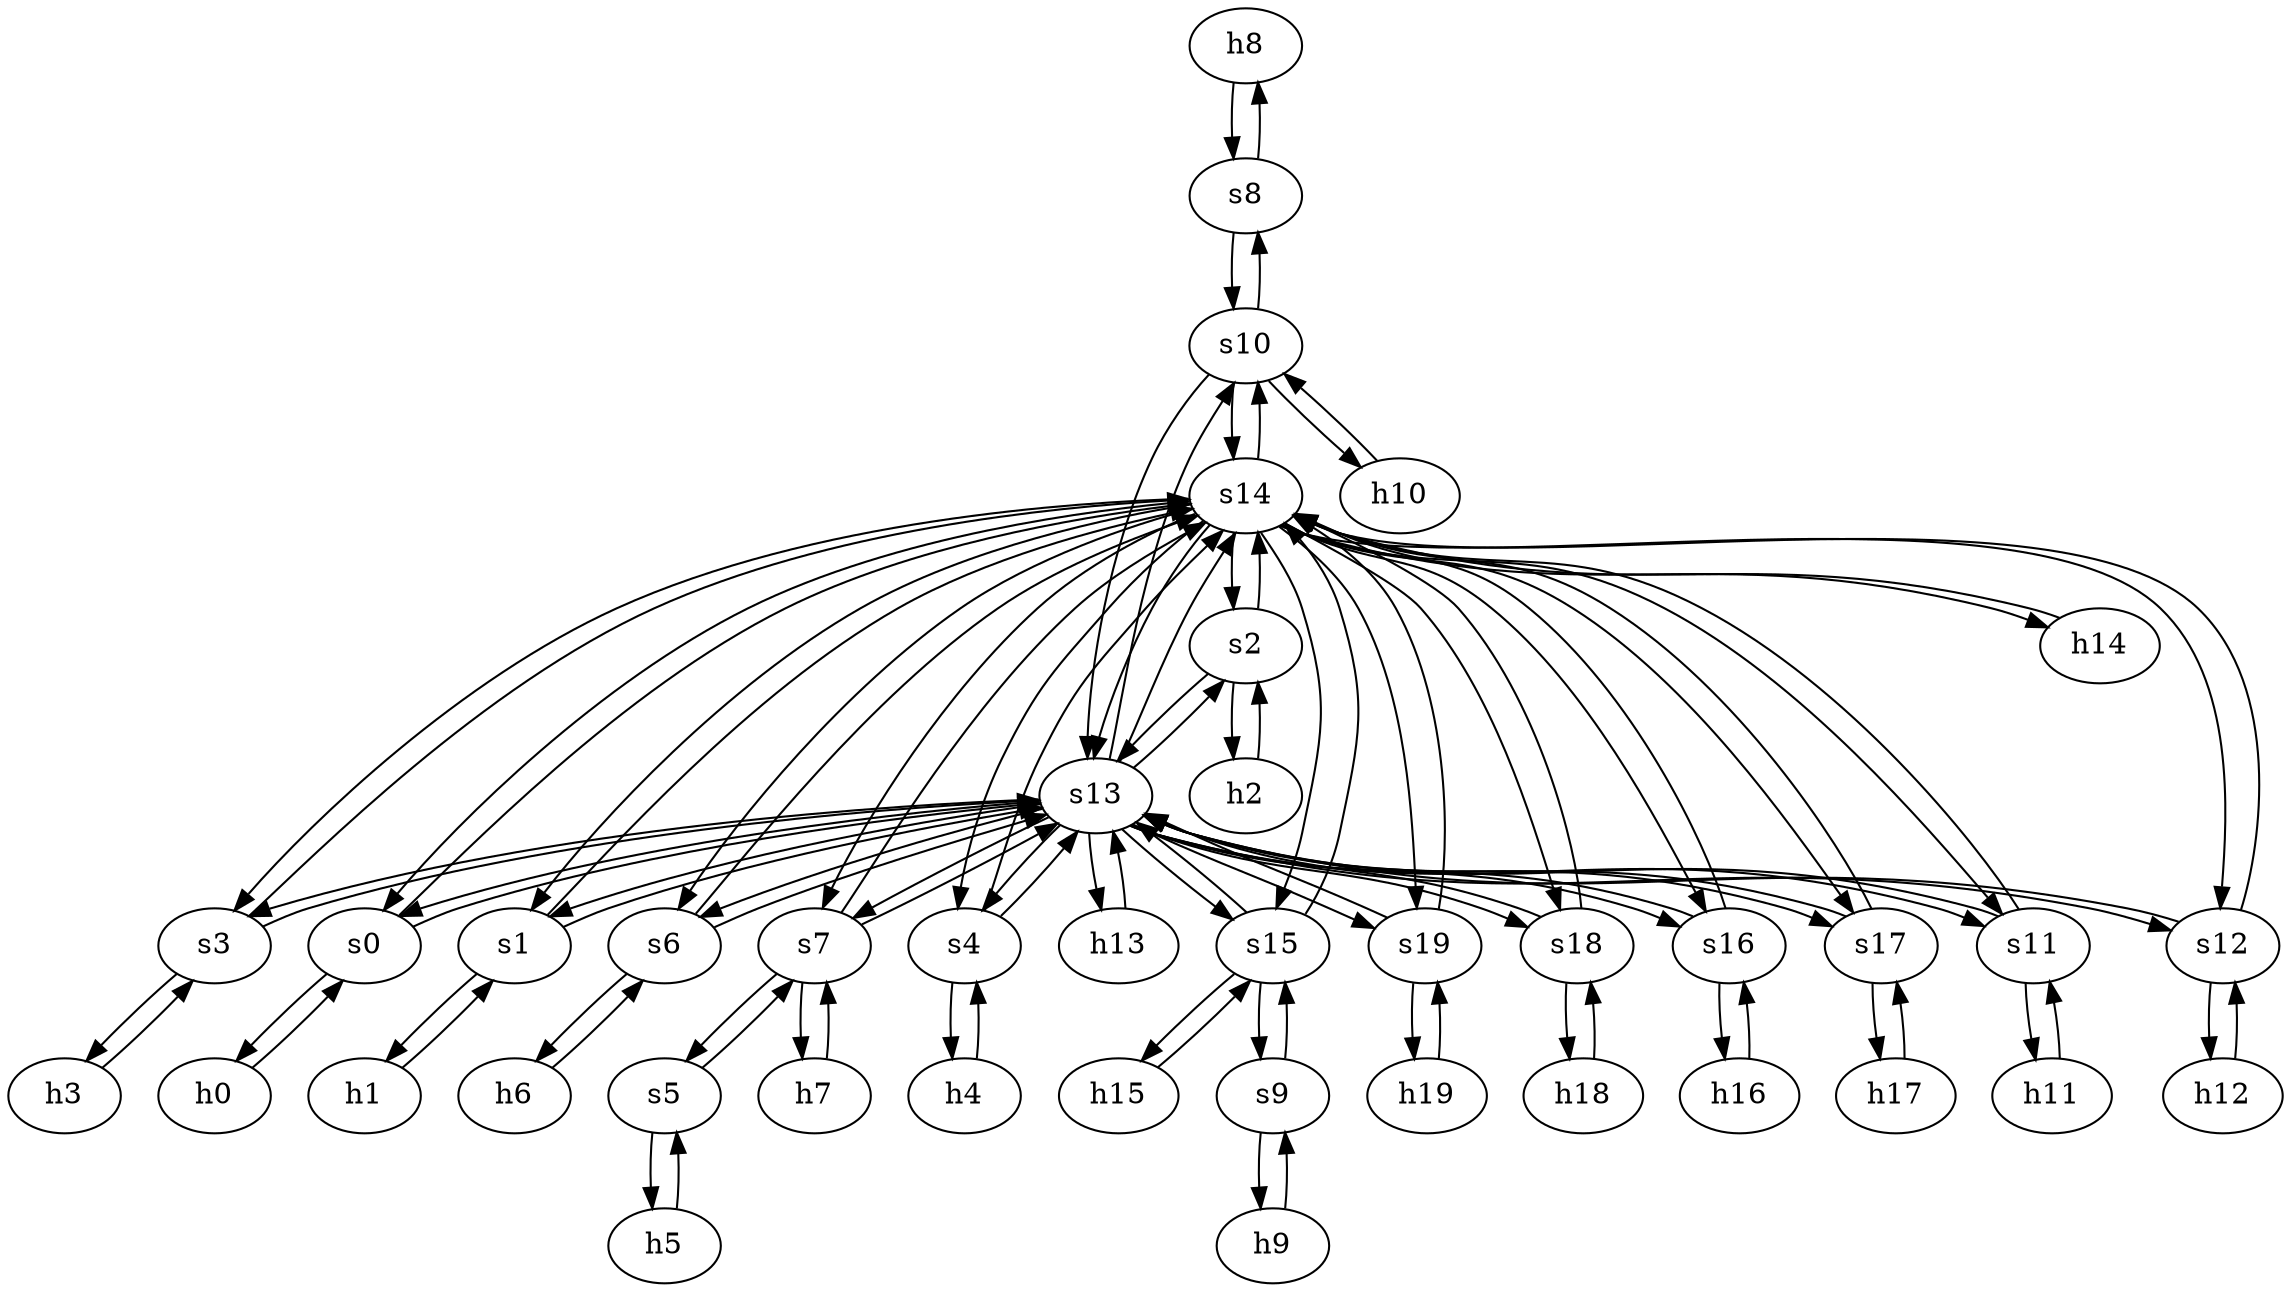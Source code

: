strict digraph "Janet Lense" {
	h8	 [ip="111.0.8.8",
		mac="00:00:00:00:8:8",
		type=host];
	s8	 [id=8,
		type=switch];
	h8 -> s8	 [capacity="1Gbps",
		cost=1,
		dst_port=1,
		src_port=1];
	h9	 [ip="111.0.9.9",
		mac="00:00:00:00:9:9",
		type=host];
	s9	 [id=9,
		type=switch];
	h9 -> s9	 [capacity="1Gbps",
		cost=1,
		dst_port=1,
		src_port=1];
	h2	 [ip="111.0.2.2",
		mac="00:00:00:00:2:2",
		type=host];
	s2	 [id=2,
		type=switch];
	h2 -> s2	 [capacity="1Gbps",
		cost=1,
		dst_port=1,
		src_port=1];
	h3	 [ip="111.0.3.3",
		mac="00:00:00:00:3:3",
		type=host];
	s3	 [id=3,
		type=switch];
	h3 -> s3	 [capacity="1Gbps",
		cost=1,
		dst_port=1,
		src_port=1];
	h0	 [ip="111.0.0.0",
		mac="00:00:00:00:0:0",
		type=host];
	s0	 [id=0,
		type=switch];
	h0 -> s0	 [capacity="1Gbps",
		cost=1,
		dst_port=1,
		src_port=1];
	h1	 [ip="111.0.1.1",
		mac="00:00:00:00:1:1",
		type=host];
	s1	 [id=1,
		type=switch];
	h1 -> s1	 [capacity="1Gbps",
		cost=1,
		dst_port=1,
		src_port=1];
	h6	 [ip="111.0.6.6",
		mac="00:00:00:00:6:6",
		type=host];
	s6	 [id=6,
		type=switch];
	h6 -> s6	 [capacity="1Gbps",
		cost=1,
		dst_port=1,
		src_port=1];
	h7	 [ip="111.0.7.7",
		mac="00:00:00:00:7:7",
		type=host];
	s7	 [id=7,
		type=switch];
	h7 -> s7	 [capacity="1Gbps",
		cost=1,
		dst_port=1,
		src_port=1];
	h4	 [ip="111.0.4.4",
		mac="00:00:00:00:4:4",
		type=host];
	s4	 [id=4,
		type=switch];
	h4 -> s4	 [capacity="1Gbps",
		cost=1,
		dst_port=1,
		src_port=1];
	h5	 [ip="111.0.5.5",
		mac="00:00:00:00:5:5",
		type=host];
	s5	 [id=5,
		type=switch];
	h5 -> s5	 [capacity="1Gbps",
		cost=1,
		dst_port=1,
		src_port=1];
	s9 -> h9	 [capacity="1Gbps",
		cost=1,
		dst_port=1,
		src_port=1];
	s15	 [id=15,
		type=switch];
	s9 -> s15	 [capacity="1Gbps",
		cost=1,
		dst_port=2,
		src_port=2];
	s8 -> h8	 [capacity="1Gbps",
		cost=1,
		dst_port=1,
		src_port=1];
	s10	 [id=10,
		type=switch];
	s8 -> s10	 [capacity="1Gbps",
		cost=1,
		dst_port=2,
		src_port=2];
	s14	 [id=14,
		type=switch];
	s3 -> s14	 [capacity="1Gbps",
		cost=1,
		dst_port=5,
		src_port=3];
	s13	 [id=13,
		type=switch];
	s3 -> s13	 [capacity="1Gbps",
		cost=1,
		dst_port=7,
		src_port=2];
	s3 -> h3	 [capacity="1Gbps",
		cost=1,
		dst_port=1,
		src_port=1];
	s2 -> h2	 [capacity="1Gbps",
		cost=1,
		dst_port=1,
		src_port=1];
	s2 -> s14	 [capacity="1Gbps",
		cost=1,
		dst_port=4,
		src_port=3];
	s2 -> s13	 [capacity="1Gbps",
		cost=1,
		dst_port=6,
		src_port=2];
	s1 -> s14	 [capacity="1Gbps",
		cost=1,
		dst_port=3,
		src_port=4];
	s1 -> s13	 [capacity="1Gbps",
		cost=1,
		dst_port=5,
		src_port=3];
	s1 -> h1	 [capacity="1Gbps",
		cost=1,
		dst_port=1,
		src_port=1];
	s0 -> s14	 [capacity="1Gbps",
		cost=1,
		dst_port=2,
		src_port=4];
	s0 -> h0	 [capacity="1Gbps",
		cost=1,
		dst_port=1,
		src_port=1];
	s0 -> s13	 [capacity="1Gbps",
		cost=1,
		dst_port=3,
		src_port=3];
	s7 -> s14	 [capacity="1Gbps",
		cost=1,
		dst_port=8,
		src_port=3];
	s7 -> s13	 [capacity="1Gbps",
		cost=1,
		dst_port=10,
		src_port=4];
	s7 -> s5	 [capacity="1Gbps",
		cost=1,
		dst_port=2,
		src_port=2];
	s7 -> h7	 [capacity="1Gbps",
		cost=1,
		dst_port=1,
		src_port=1];
	s6 -> s14	 [capacity="1Gbps",
		cost=1,
		dst_port=7,
		src_port=3];
	s6 -> h6	 [capacity="1Gbps",
		cost=1,
		dst_port=1,
		src_port=1];
	s6 -> s13	 [capacity="1Gbps",
		cost=1,
		dst_port=9,
		src_port=2];
	s5 -> s7	 [capacity="1Gbps",
		cost=1,
		dst_port=2,
		src_port=2];
	s5 -> h5	 [capacity="1Gbps",
		cost=1,
		dst_port=1,
		src_port=1];
	s4 -> s14	 [capacity="1Gbps",
		cost=1,
		dst_port=6,
		src_port=3];
	s4 -> h4	 [capacity="1Gbps",
		cost=1,
		dst_port=1,
		src_port=1];
	s4 -> s13	 [capacity="1Gbps",
		cost=1,
		dst_port=8,
		src_port=2];
	s19	 [id=19,
		type=switch];
	s19 -> s14	 [capacity="1Gbps",
		cost=1,
		dst_port=21,
		src_port=4];
	s19 -> s13	 [capacity="1Gbps",
		cost=1,
		dst_port=19,
		src_port=2];
	h19	 [ip="111.0.19.19",
		mac="00:00:00:00:19:19",
		type=host];
	s19 -> h19	 [capacity="1Gbps",
		cost=1,
		dst_port=1,
		src_port=1];
	s18	 [id=18,
		type=switch];
	s18 -> s14	 [capacity="1Gbps",
		cost=1,
		dst_port=19,
		src_port=4];
	s18 -> s13	 [capacity="1Gbps",
		cost=1,
		dst_port=18,
		src_port=2];
	h18	 [ip="111.0.18.18",
		mac="00:00:00:00:18:18",
		type=host];
	s18 -> h18	 [capacity="1Gbps",
		cost=1,
		dst_port=1,
		src_port=1];
	s13 -> s14	 [capacity="1Gbps",
		cost=1,
		dst_port=12,
		src_port=14];
	s13 -> s7	 [capacity="1Gbps",
		cost=1,
		dst_port=4,
		src_port=10];
	s13 -> s1	 [capacity="1Gbps",
		cost=1,
		dst_port=3,
		src_port=5];
	s16	 [id=16,
		type=switch];
	s13 -> s16	 [capacity="1Gbps",
		cost=1,
		dst_port=2,
		src_port=16];
	s17	 [id=17,
		type=switch];
	s13 -> s17	 [capacity="1Gbps",
		cost=1,
		dst_port=2,
		src_port=17];
	s13 -> s6	 [capacity="1Gbps",
		cost=1,
		dst_port=2,
		src_port=9];
	s13 -> s19	 [capacity="1Gbps",
		cost=1,
		dst_port=2,
		src_port=19];
	s13 -> s0	 [capacity="1Gbps",
		cost=1,
		dst_port=3,
		src_port=3];
	s13 -> s3	 [capacity="1Gbps",
		cost=1,
		dst_port=2,
		src_port=7];
	s13 -> s2	 [capacity="1Gbps",
		cost=1,
		dst_port=2,
		src_port=6];
	h13	 [ip="111.0.13.13",
		mac="00:00:00:00:13:13",
		type=host];
	s13 -> h13	 [capacity="1Gbps",
		cost=1,
		dst_port=1,
		src_port=1];
	s13 -> s4	 [capacity="1Gbps",
		cost=1,
		dst_port=2,
		src_port=8];
	s11	 [id=11,
		type=switch];
	s13 -> s11	 [capacity="1Gbps",
		cost=1,
		dst_port=2,
		src_port=12];
	s12	 [id=12,
		type=switch];
	s13 -> s12	 [capacity="1Gbps",
		cost=1,
		dst_port=2,
		src_port=13];
	s13 -> s15	 [capacity="1Gbps",
		cost=1,
		dst_port=3,
		src_port=15];
	s13 -> s10	 [capacity="1Gbps",
		cost=1,
		dst_port=3,
		src_port=11];
	s13 -> s18	 [capacity="1Gbps",
		cost=1,
		dst_port=2,
		src_port=18];
	h12	 [ip="111.0.12.12",
		mac="00:00:00:00:12:12",
		type=host];
	s12 -> h12	 [capacity="1Gbps",
		cost=1,
		dst_port=1,
		src_port=1];
	s12 -> s14	 [capacity="1Gbps",
		cost=1,
		dst_port=11,
		src_port=3];
	s12 -> s13	 [capacity="1Gbps",
		cost=1,
		dst_port=13,
		src_port=2];
	s11 -> s14	 [capacity="1Gbps",
		cost=1,
		dst_port=10,
		src_port=3];
	s11 -> s13	 [capacity="1Gbps",
		cost=1,
		dst_port=12,
		src_port=2];
	h11	 [ip="111.0.11.11",
		mac="00:00:00:00:11:11",
		type=host];
	s11 -> h11	 [capacity="1Gbps",
		cost=1,
		dst_port=1,
		src_port=1];
	s10 -> s14	 [capacity="1Gbps",
		cost=1,
		dst_port=9,
		src_port=4];
	s10 -> s13	 [capacity="1Gbps",
		cost=1,
		dst_port=11,
		src_port=3];
	s10 -> s8	 [capacity="1Gbps",
		cost=1,
		dst_port=2,
		src_port=2];
	h10	 [ip="111.0.10.10",
		mac="00:00:00:00:10:10",
		type=host];
	s10 -> h10	 [capacity="1Gbps",
		cost=1,
		dst_port=1,
		src_port=1];
	s17 -> s14	 [capacity="1Gbps",
		cost=1,
		dst_port=17,
		src_port=3];
	h17	 [ip="111.0.17.17",
		mac="00:00:00:00:17:17",
		type=host];
	s17 -> h17	 [capacity="1Gbps",
		cost=1,
		dst_port=1,
		src_port=1];
	s17 -> s13	 [capacity="1Gbps",
		cost=1,
		dst_port=17,
		src_port=2];
	s16 -> s14	 [capacity="1Gbps",
		cost=1,
		dst_port=16,
		src_port=4];
	s16 -> s13	 [capacity="1Gbps",
		cost=1,
		dst_port=16,
		src_port=2];
	h16	 [ip="111.0.16.16",
		mac="00:00:00:00:16:16",
		type=host];
	s16 -> h16	 [capacity="1Gbps",
		cost=1,
		dst_port=1,
		src_port=1];
	s15 -> s14	 [capacity="1Gbps",
		cost=1,
		dst_port=14,
		src_port=5];
	s15 -> s13	 [capacity="1Gbps",
		cost=1,
		dst_port=15,
		src_port=3];
	s15 -> s9	 [capacity="1Gbps",
		cost=1,
		dst_port=2,
		src_port=2];
	h15	 [ip="111.0.15.15",
		mac="00:00:00:00:15:15",
		type=host];
	s15 -> h15	 [capacity="1Gbps",
		cost=1,
		dst_port=1,
		src_port=1];
	s14 -> s7	 [capacity="1Gbps",
		cost=1,
		dst_port=3,
		src_port=8];
	s14 -> s1	 [capacity="1Gbps",
		cost=1,
		dst_port=4,
		src_port=3];
	s14 -> s16	 [capacity="1Gbps",
		cost=1,
		dst_port=4,
		src_port=16];
	s14 -> s17	 [capacity="1Gbps",
		cost=1,
		dst_port=3,
		src_port=17];
	s14 -> s6	 [capacity="1Gbps",
		cost=1,
		dst_port=3,
		src_port=7];
	s14 -> s19	 [capacity="1Gbps",
		cost=1,
		dst_port=4,
		src_port=21];
	s14 -> s0	 [capacity="1Gbps",
		cost=1,
		dst_port=4,
		src_port=2];
	s14 -> s3	 [capacity="1Gbps",
		cost=1,
		dst_port=3,
		src_port=5];
	s14 -> s2	 [capacity="1Gbps",
		cost=1,
		dst_port=3,
		src_port=4];
	h14	 [ip="111.0.14.14",
		mac="00:00:00:00:14:14",
		type=host];
	s14 -> h14	 [capacity="1Gbps",
		cost=1,
		dst_port=1,
		src_port=1];
	s14 -> s13	 [capacity="1Gbps",
		cost=1,
		dst_port=14,
		src_port=12];
	s14 -> s4	 [capacity="1Gbps",
		cost=1,
		dst_port=3,
		src_port=6];
	s14 -> s11	 [capacity="1Gbps",
		cost=1,
		dst_port=3,
		src_port=10];
	s14 -> s12	 [capacity="1Gbps",
		cost=1,
		dst_port=3,
		src_port=11];
	s14 -> s15	 [capacity="1Gbps",
		cost=1,
		dst_port=5,
		src_port=14];
	s14 -> s10	 [capacity="1Gbps",
		cost=1,
		dst_port=4,
		src_port=9];
	s14 -> s18	 [capacity="1Gbps",
		cost=1,
		dst_port=4,
		src_port=19];
	h18 -> s18	 [capacity="1Gbps",
		cost=1,
		dst_port=1,
		src_port=1];
	h19 -> s19	 [capacity="1Gbps",
		cost=1,
		dst_port=1,
		src_port=1];
	h10 -> s10	 [capacity="1Gbps",
		cost=1,
		dst_port=1,
		src_port=1];
	h11 -> s11	 [capacity="1Gbps",
		cost=1,
		dst_port=1,
		src_port=1];
	h12 -> s12	 [capacity="1Gbps",
		cost=1,
		dst_port=1,
		src_port=1];
	h13 -> s13	 [capacity="1Gbps",
		cost=1,
		dst_port=1,
		src_port=1];
	h14 -> s14	 [capacity="1Gbps",
		cost=1,
		dst_port=1,
		src_port=1];
	h15 -> s15	 [capacity="1Gbps",
		cost=1,
		dst_port=1,
		src_port=1];
	h16 -> s16	 [capacity="1Gbps",
		cost=1,
		dst_port=1,
		src_port=1];
	h17 -> s17	 [capacity="1Gbps",
		cost=1,
		dst_port=1,
		src_port=1];
}
